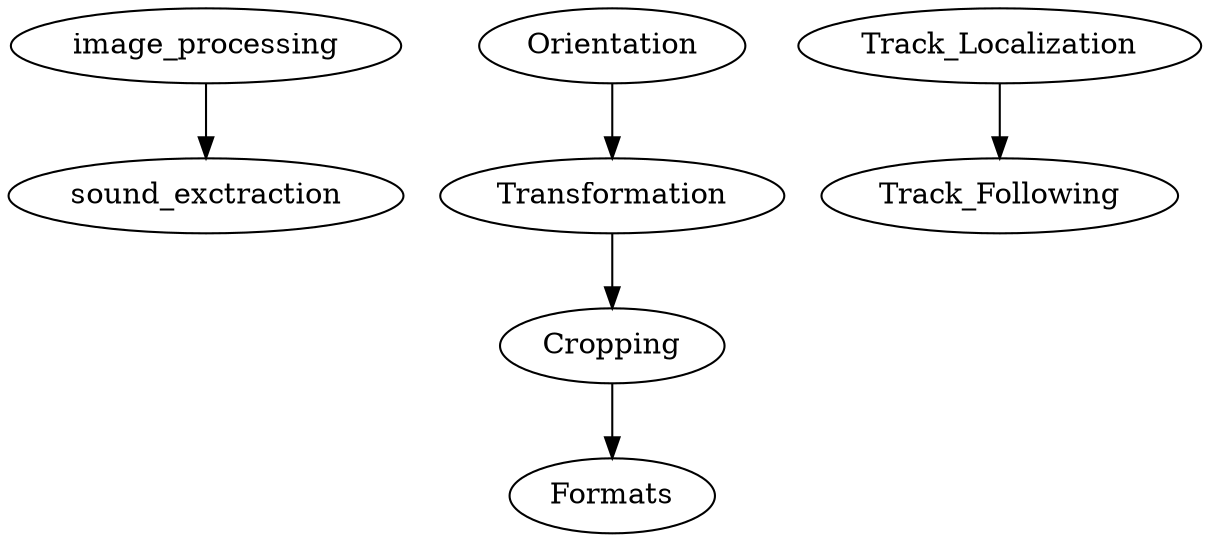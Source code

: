 digraph DIGITAL_BLUE_WORKFLOW{
	
	A[label="image_processing"]{
	Orientation->
	Transformation->
	Cropping->
	Formats
	}
	
	B[label="sound_exctraction"]{
		Track_Localization->
		Track_Following
	}
	
	A->B
	
}
